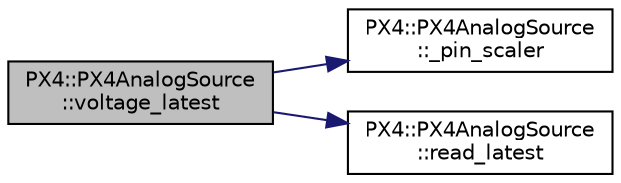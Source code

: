 digraph "PX4::PX4AnalogSource::voltage_latest"
{
 // INTERACTIVE_SVG=YES
  edge [fontname="Helvetica",fontsize="10",labelfontname="Helvetica",labelfontsize="10"];
  node [fontname="Helvetica",fontsize="10",shape=record];
  rankdir="LR";
  Node1 [label="PX4::PX4AnalogSource\l::voltage_latest",height=0.2,width=0.4,color="black", fillcolor="grey75", style="filled" fontcolor="black"];
  Node1 -> Node2 [color="midnightblue",fontsize="10",style="solid",fontname="Helvetica"];
  Node2 [label="PX4::PX4AnalogSource\l::_pin_scaler",height=0.2,width=0.4,color="black", fillcolor="white", style="filled",URL="$classPX4_1_1PX4AnalogSource.html#a8b2c83035daf84259bcaa852bd96bb2d"];
  Node1 -> Node3 [color="midnightblue",fontsize="10",style="solid",fontname="Helvetica"];
  Node3 [label="PX4::PX4AnalogSource\l::read_latest",height=0.2,width=0.4,color="black", fillcolor="white", style="filled",URL="$classPX4_1_1PX4AnalogSource.html#a6bf745d75c565e7f9224739d21e4df67"];
}
